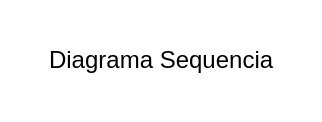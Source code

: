 <mxfile>
  <diagram name="Diagrama Sequencia" id="e0d4ac12-a343-464c-a17d-c82717ec50d5">
    <mxGraphModel dx="1220" dy="689" grid="1" gridSize="10" guides="1" tooltips="1" connect="1" arrows="1" fold="1" page="1" pageScale="1" pageWidth="827" pageHeight="1169" math="0" shadow="0">
      <root>
        <mxCell id="0" />
        <mxCell id="1" parent="0" />
        <!-- Adicione seus elementos de diagrama aqui -->
        <mxCell id="2" value="Diagrama Sequencia" style="text;html=1;strokeColor=none;fillColor=none;align=center;verticalAlign=middle;" vertex="1" parent="1">
          <mxGeometry x="20" y="20" width="160" height="60" as="geometry" />
        </mxCell>
      </root>
    </mxGraphModel>
  </diagram>
</mxfile>
